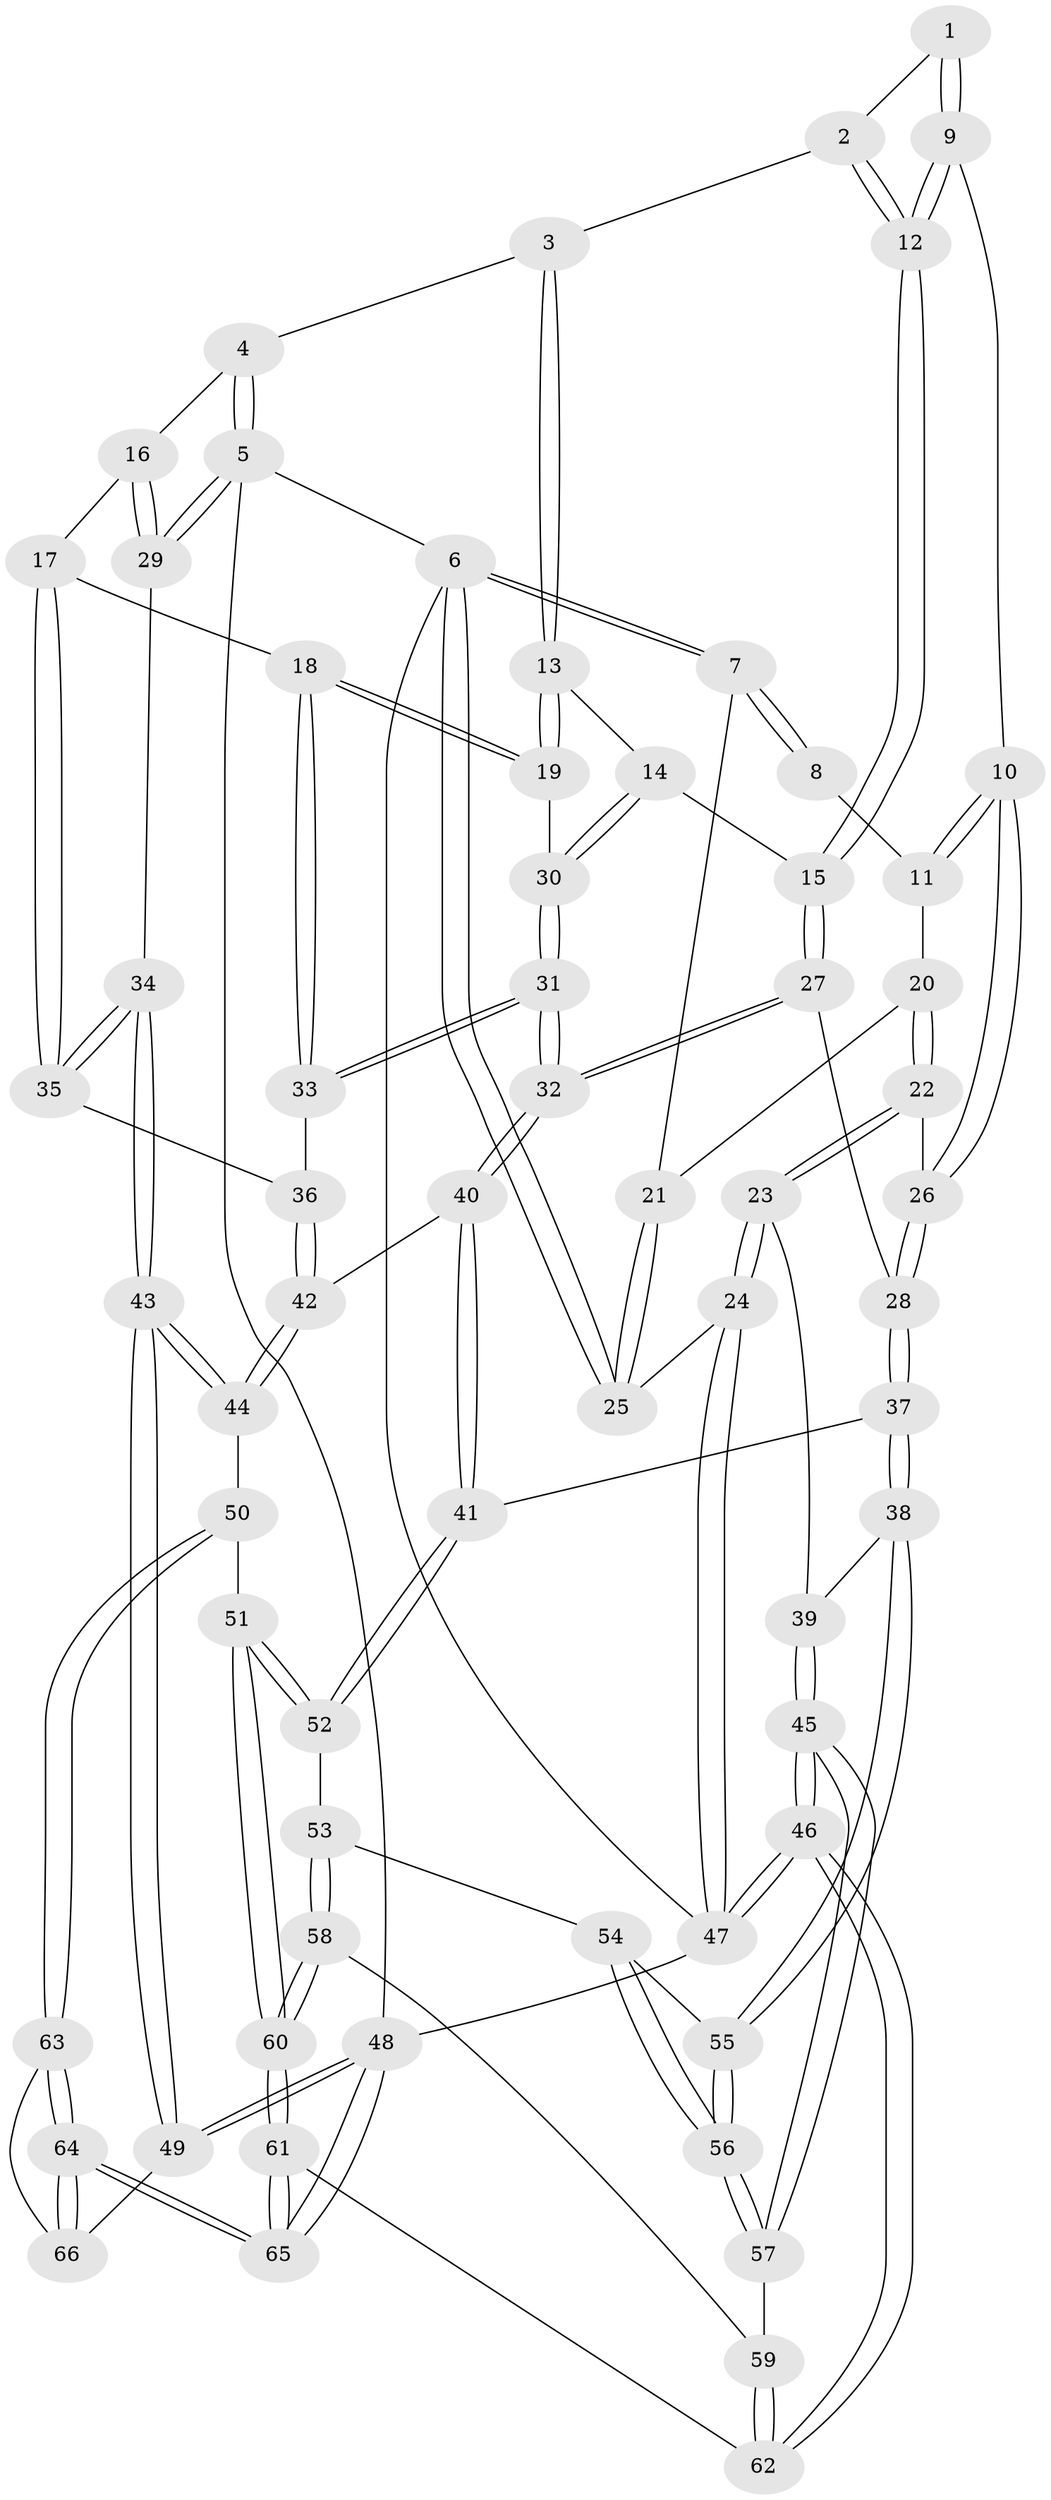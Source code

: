 // Generated by graph-tools (version 1.1) at 2025/38/03/09/25 02:38:43]
// undirected, 66 vertices, 162 edges
graph export_dot {
graph [start="1"]
  node [color=gray90,style=filled];
  1 [pos="+0.3850714063414869+0"];
  2 [pos="+0.5567205743523693+0"];
  3 [pos="+0.6546332891265916+0"];
  4 [pos="+0.7578457612015967+0"];
  5 [pos="+1+0"];
  6 [pos="+0+0"];
  7 [pos="+0+0"];
  8 [pos="+0.1059246419972478+0"];
  9 [pos="+0.35008128310025577+0.1483825691665534"];
  10 [pos="+0.32647251619992285+0.1610251185262191"];
  11 [pos="+0.2011736173937047+0.09613669370650953"];
  12 [pos="+0.47612607706838883+0.18906029738634822"];
  13 [pos="+0.6549244780351535+0"];
  14 [pos="+0.5370817861714665+0.19656871110084073"];
  15 [pos="+0.47802439776408034+0.19083535618946315"];
  16 [pos="+0.8447476073701655+0.17954592690583793"];
  17 [pos="+0.8331617584838015+0.22716218998982576"];
  18 [pos="+0.8069813881362707+0.23558069643613086"];
  19 [pos="+0.7017555597856963+0.20035830448411346"];
  20 [pos="+0.1360162799854909+0.15481769874030646"];
  21 [pos="+0.11042729965159453+0.15103086901688942"];
  22 [pos="+0.2209619371810926+0.3619795870758773"];
  23 [pos="+0.06479072185955545+0.4192972811318828"];
  24 [pos="+0+0.3989301019101989"];
  25 [pos="+0+0.366266254191832"];
  26 [pos="+0.22248655350770152+0.3619029385176387"];
  27 [pos="+0.4440550797939366+0.34396872710701143"];
  28 [pos="+0.24294080752718172+0.3737021579265704"];
  29 [pos="+1+0"];
  30 [pos="+0.6174907360967757+0.2313922023030389"];
  31 [pos="+0.5883829579230756+0.4443921290283806"];
  32 [pos="+0.5715853029945243+0.4615543055563472"];
  33 [pos="+0.7520295662714603+0.3990033590551329"];
  34 [pos="+1+0.3449504522315039"];
  35 [pos="+1+0.33481170485089345"];
  36 [pos="+0.8285094742781787+0.47549559806189395"];
  37 [pos="+0.3969809121905436+0.6202505226792571"];
  38 [pos="+0.3898684995791771+0.6276053711358782"];
  39 [pos="+0.13321077179851315+0.5699047940769902"];
  40 [pos="+0.5507800631828501+0.5617249202917107"];
  41 [pos="+0.5195236582422271+0.5977341210029208"];
  42 [pos="+0.8264380351206648+0.612690181844785"];
  43 [pos="+1+0.7287168827792213"];
  44 [pos="+0.8510697974688264+0.643267971423825"];
  45 [pos="+0.12372809280542699+0.9096066275597808"];
  46 [pos="+0+1"];
  47 [pos="+0+1"];
  48 [pos="+1+1"];
  49 [pos="+1+0.7784100886546768"];
  50 [pos="+0.6984032557110468+0.8389225744629224"];
  51 [pos="+0.6781368608540992+0.8358647818221366"];
  52 [pos="+0.6039426768209949+0.7743686915122732"];
  53 [pos="+0.48408057757527256+0.8500996285960654"];
  54 [pos="+0.475804795068067+0.8454747652205815"];
  55 [pos="+0.36310758343887634+0.6716244055966575"];
  56 [pos="+0.20041070999862115+0.856962588045656"];
  57 [pos="+0.17645876361460025+0.8788251835019579"];
  58 [pos="+0.4783159672124908+0.903474147308275"];
  59 [pos="+0.43168192744934775+0.9271976778478299"];
  60 [pos="+0.5642466009166052+0.9687804158593551"];
  61 [pos="+0.5326361273647912+1"];
  62 [pos="+0.4960801774108414+1"];
  63 [pos="+0.7441136571820829+0.8871260503725621"];
  64 [pos="+0.779375945033827+1"];
  65 [pos="+0.7745100377347964+1"];
  66 [pos="+0.9542396568552578+0.8744831668689795"];
  1 -- 2;
  1 -- 9;
  1 -- 9;
  2 -- 3;
  2 -- 12;
  2 -- 12;
  3 -- 4;
  3 -- 13;
  3 -- 13;
  4 -- 5;
  4 -- 5;
  4 -- 16;
  5 -- 6;
  5 -- 29;
  5 -- 29;
  5 -- 48;
  6 -- 7;
  6 -- 7;
  6 -- 25;
  6 -- 25;
  6 -- 47;
  7 -- 8;
  7 -- 8;
  7 -- 21;
  8 -- 11;
  9 -- 10;
  9 -- 12;
  9 -- 12;
  10 -- 11;
  10 -- 11;
  10 -- 26;
  10 -- 26;
  11 -- 20;
  12 -- 15;
  12 -- 15;
  13 -- 14;
  13 -- 19;
  13 -- 19;
  14 -- 15;
  14 -- 30;
  14 -- 30;
  15 -- 27;
  15 -- 27;
  16 -- 17;
  16 -- 29;
  16 -- 29;
  17 -- 18;
  17 -- 35;
  17 -- 35;
  18 -- 19;
  18 -- 19;
  18 -- 33;
  18 -- 33;
  19 -- 30;
  20 -- 21;
  20 -- 22;
  20 -- 22;
  21 -- 25;
  21 -- 25;
  22 -- 23;
  22 -- 23;
  22 -- 26;
  23 -- 24;
  23 -- 24;
  23 -- 39;
  24 -- 25;
  24 -- 47;
  24 -- 47;
  26 -- 28;
  26 -- 28;
  27 -- 28;
  27 -- 32;
  27 -- 32;
  28 -- 37;
  28 -- 37;
  29 -- 34;
  30 -- 31;
  30 -- 31;
  31 -- 32;
  31 -- 32;
  31 -- 33;
  31 -- 33;
  32 -- 40;
  32 -- 40;
  33 -- 36;
  34 -- 35;
  34 -- 35;
  34 -- 43;
  34 -- 43;
  35 -- 36;
  36 -- 42;
  36 -- 42;
  37 -- 38;
  37 -- 38;
  37 -- 41;
  38 -- 39;
  38 -- 55;
  38 -- 55;
  39 -- 45;
  39 -- 45;
  40 -- 41;
  40 -- 41;
  40 -- 42;
  41 -- 52;
  41 -- 52;
  42 -- 44;
  42 -- 44;
  43 -- 44;
  43 -- 44;
  43 -- 49;
  43 -- 49;
  44 -- 50;
  45 -- 46;
  45 -- 46;
  45 -- 57;
  45 -- 57;
  46 -- 47;
  46 -- 47;
  46 -- 62;
  46 -- 62;
  47 -- 48;
  48 -- 49;
  48 -- 49;
  48 -- 65;
  48 -- 65;
  49 -- 66;
  50 -- 51;
  50 -- 63;
  50 -- 63;
  51 -- 52;
  51 -- 52;
  51 -- 60;
  51 -- 60;
  52 -- 53;
  53 -- 54;
  53 -- 58;
  53 -- 58;
  54 -- 55;
  54 -- 56;
  54 -- 56;
  55 -- 56;
  55 -- 56;
  56 -- 57;
  56 -- 57;
  57 -- 59;
  58 -- 59;
  58 -- 60;
  58 -- 60;
  59 -- 62;
  59 -- 62;
  60 -- 61;
  60 -- 61;
  61 -- 62;
  61 -- 65;
  61 -- 65;
  63 -- 64;
  63 -- 64;
  63 -- 66;
  64 -- 65;
  64 -- 65;
  64 -- 66;
  64 -- 66;
}
